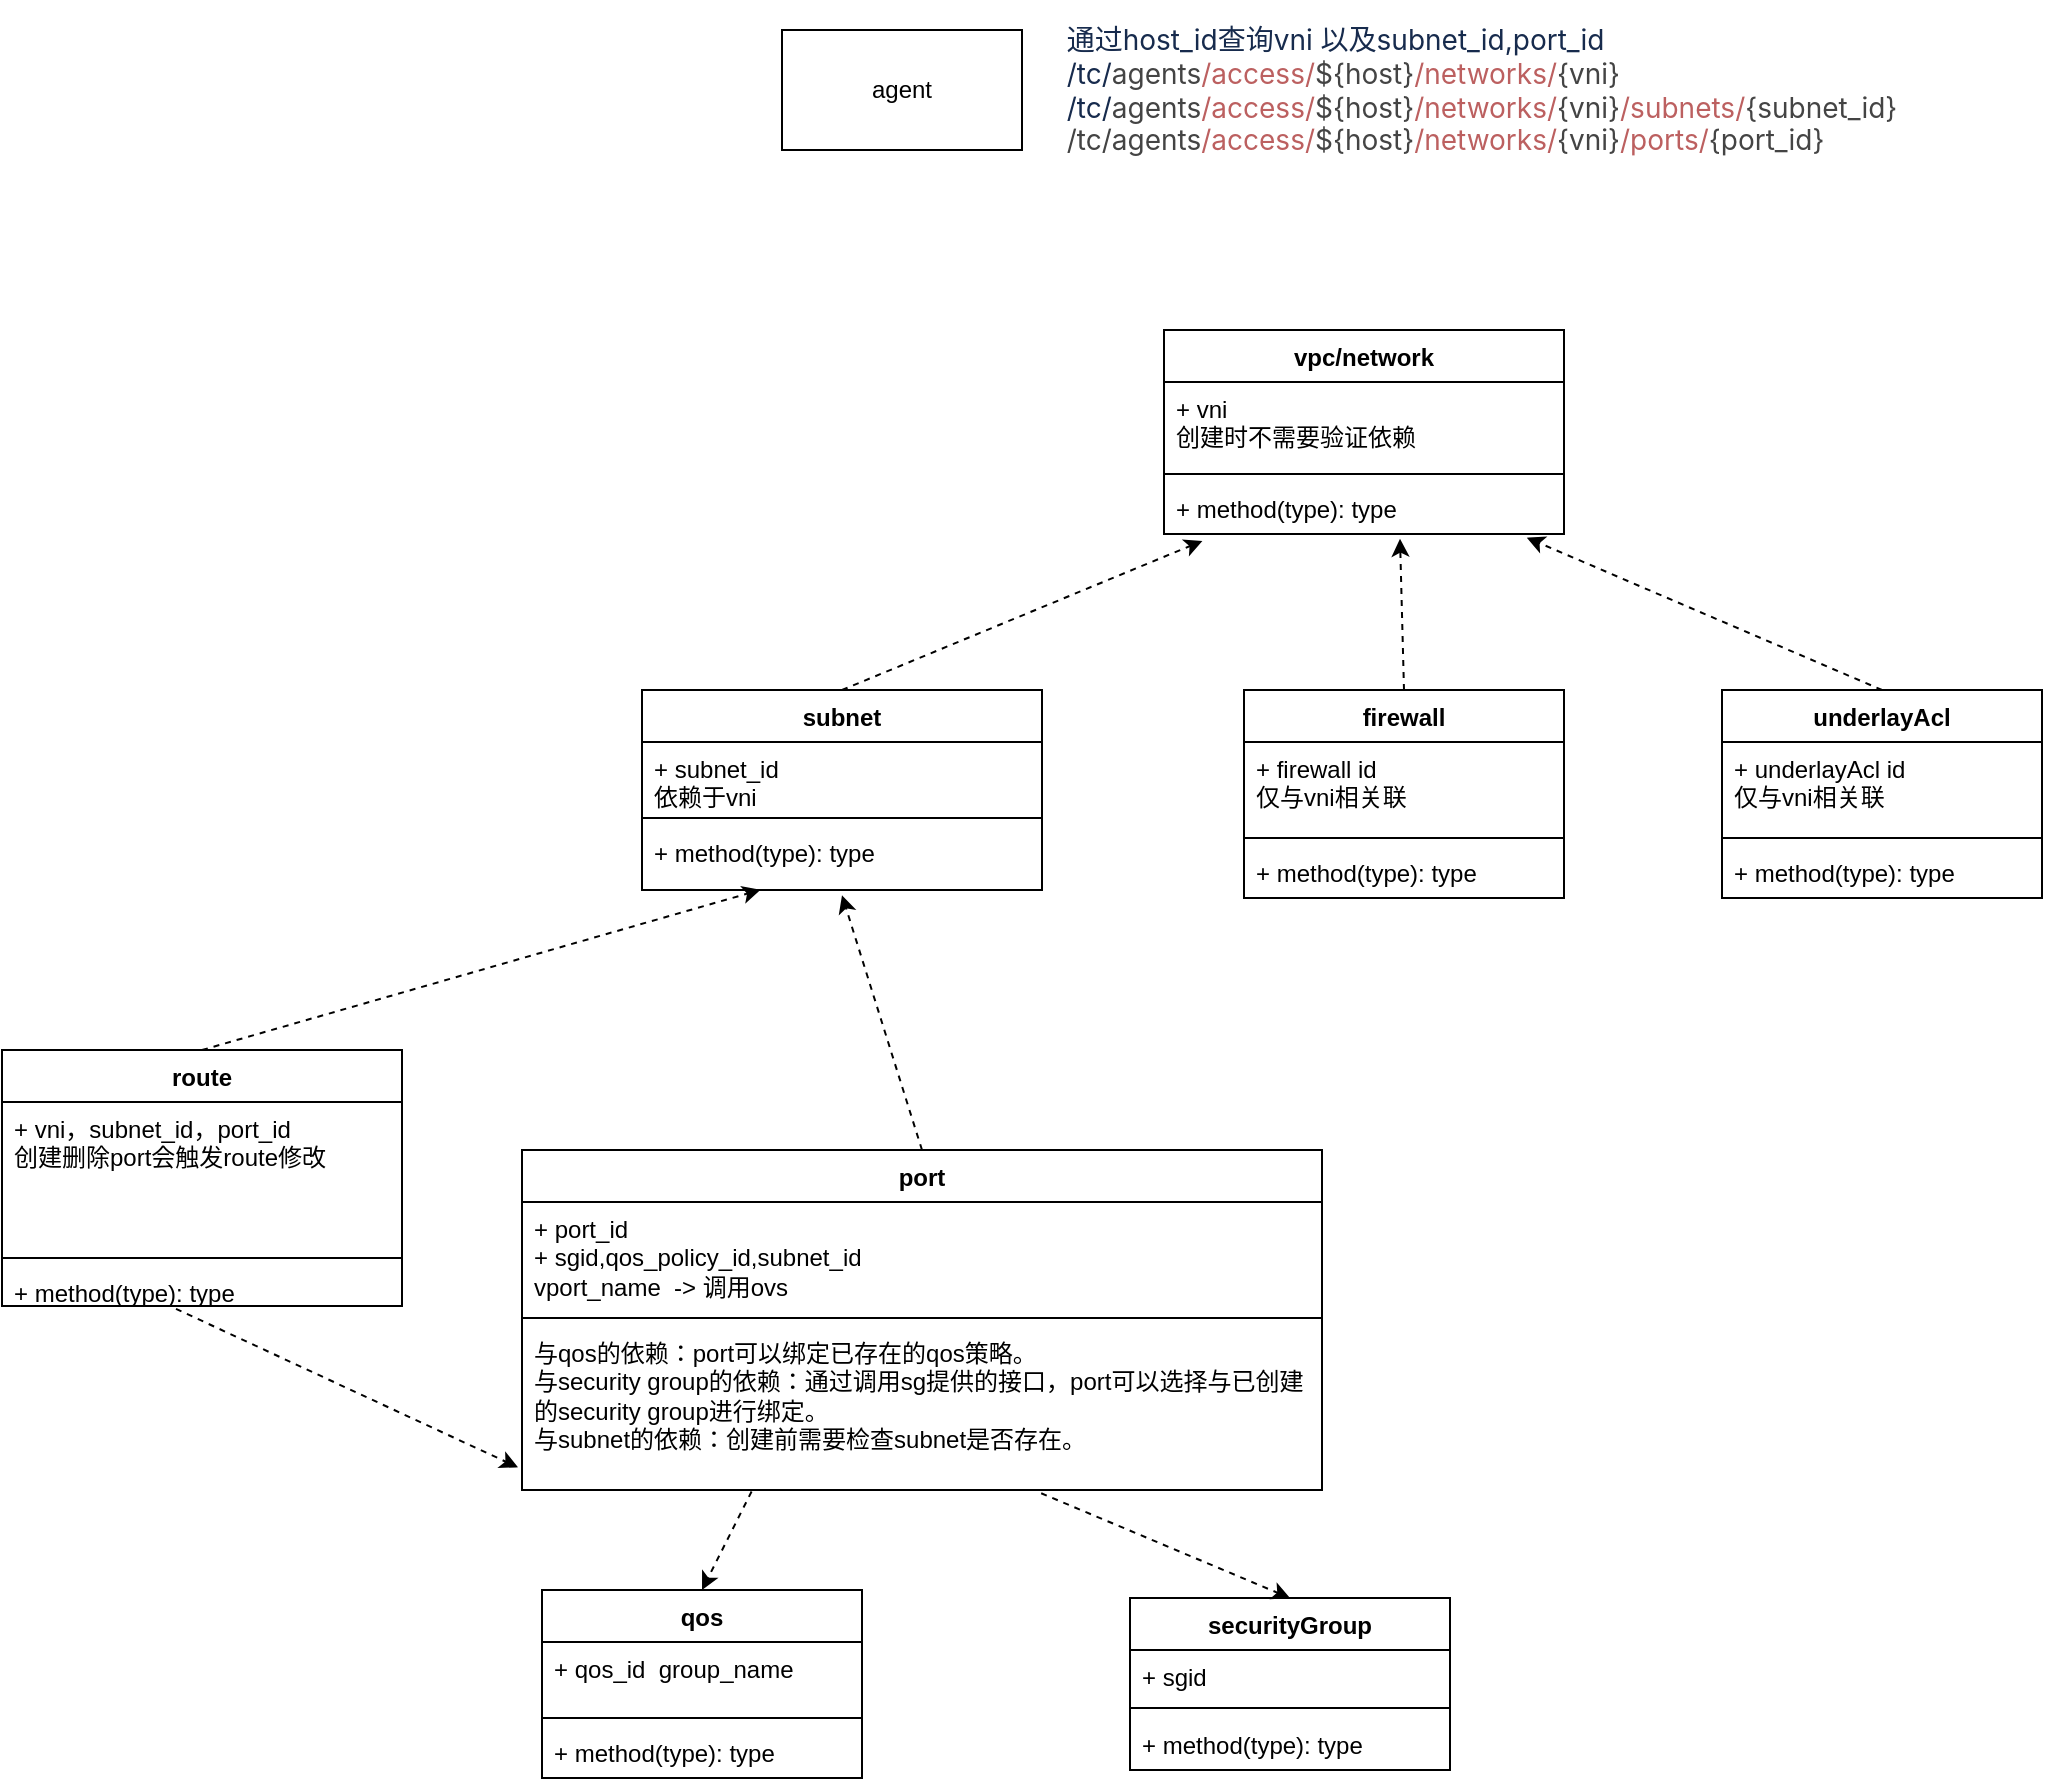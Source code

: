<mxfile version="22.1.16" type="github">
  <diagram name="第 1 页" id="Pc2Y3xLQnUcVP0rlBtkb">
    <mxGraphModel dx="1812" dy="564" grid="1" gridSize="10" guides="1" tooltips="1" connect="1" arrows="1" fold="1" page="1" pageScale="1" pageWidth="827" pageHeight="1169" math="0" shadow="0">
      <root>
        <mxCell id="0" />
        <mxCell id="1" parent="0" />
        <mxCell id="l93nlvmvGtReNhgtbC6s-1" value="agent" style="rounded=0;whiteSpace=wrap;html=1;" parent="1" vertex="1">
          <mxGeometry x="160" y="20" width="120" height="60" as="geometry" />
        </mxCell>
        <mxCell id="l93nlvmvGtReNhgtbC6s-2" value="&lt;p style=&quot;margin: 0px; padding: 0px; color: rgb(23, 43, 77); font-family: -apple-system, BlinkMacSystemFont, &amp;quot;Segoe UI&amp;quot;, Roboto, Oxygen, Ubuntu, &amp;quot;Fira Sans&amp;quot;, &amp;quot;Droid Sans&amp;quot;, &amp;quot;Helvetica Neue&amp;quot;, sans-serif; font-size: 14px; text-align: left; background-color: rgb(255, 255, 255);&quot;&gt;通过host_id查询vni 以及subnet_id,port_id&lt;/p&gt;&lt;p style=&quot;margin: 0px; padding: 0px; color: rgb(23, 43, 77); font-family: -apple-system, BlinkMacSystemFont, &amp;quot;Segoe UI&amp;quot;, Roboto, Oxygen, Ubuntu, &amp;quot;Fira Sans&amp;quot;, &amp;quot;Droid Sans&amp;quot;, &amp;quot;Helvetica Neue&amp;quot;, sans-serif; font-size: 14px; text-align: left; background-color: rgb(255, 255, 255);&quot;&gt;/tc/&lt;span style=&quot;color: rgb(68, 68, 68);&quot;&gt;agents&lt;/span&gt;&lt;span style=&quot;color: rgb(188, 96, 96);&quot; class=&quot;hljs-regexp&quot;&gt;/access/&lt;/span&gt;&lt;span style=&quot;color: rgb(68, 68, 68);&quot;&gt;${host}&lt;/span&gt;&lt;span style=&quot;color: rgb(188, 96, 96);&quot; class=&quot;hljs-regexp&quot;&gt;/networks/&lt;/span&gt;&lt;span style=&quot;color: rgb(68, 68, 68);&quot;&gt;{vni}&lt;/span&gt;&lt;/p&gt;&lt;p style=&quot;margin: 0px; padding: 0px; color: rgb(23, 43, 77); font-family: -apple-system, BlinkMacSystemFont, &amp;quot;Segoe UI&amp;quot;, Roboto, Oxygen, Ubuntu, &amp;quot;Fira Sans&amp;quot;, &amp;quot;Droid Sans&amp;quot;, &amp;quot;Helvetica Neue&amp;quot;, sans-serif; font-size: 14px; text-align: left; background-color: rgb(255, 255, 255);&quot;&gt;/tc/&lt;span style=&quot;border-color: var(--border-color); color: rgb(68, 68, 68);&quot;&gt;agents&lt;/span&gt;&lt;span style=&quot;border-color: var(--border-color); color: rgb(188, 96, 96);&quot; class=&quot;hljs-regexp&quot;&gt;/access/&lt;/span&gt;&lt;span style=&quot;border-color: var(--border-color); color: rgb(68, 68, 68);&quot;&gt;${host}&lt;/span&gt;&lt;span style=&quot;border-color: var(--border-color); color: rgb(188, 96, 96);&quot; class=&quot;hljs-regexp&quot;&gt;/networks/&lt;/span&gt;&lt;span style=&quot;border-color: var(--border-color); color: rgb(68, 68, 68);&quot;&gt;{vni}&lt;/span&gt;&lt;span style=&quot;border-color: var(--border-color); color: rgb(188, 96, 96);&quot; class=&quot;hljs-regexp&quot;&gt;/subnets/&lt;/span&gt;&lt;span style=&quot;border-color: var(--border-color); color: rgb(68, 68, 68);&quot;&gt;{subnet_id}&lt;/span&gt;&lt;span style=&quot;color: rgb(68, 68, 68);&quot;&gt;&lt;br&gt;&lt;/span&gt;&lt;/p&gt;&lt;p style=&quot;margin: 0px; padding: 0px; color: rgb(23, 43, 77); font-family: -apple-system, BlinkMacSystemFont, &amp;quot;Segoe UI&amp;quot;, Roboto, Oxygen, Ubuntu, &amp;quot;Fira Sans&amp;quot;, &amp;quot;Droid Sans&amp;quot;, &amp;quot;Helvetica Neue&amp;quot;, sans-serif; font-size: 14px; text-align: left; background-color: rgb(255, 255, 255);&quot;&gt;&lt;span style=&quot;border-color: var(--border-color); color: rgb(68, 68, 68);&quot;&gt;/tc/&lt;span style=&quot;border-color: var(--border-color);&quot;&gt;agents&lt;/span&gt;&lt;span style=&quot;border-color: var(--border-color); color: rgb(188, 96, 96);&quot; class=&quot;hljs-regexp&quot;&gt;/access/&lt;/span&gt;&lt;span style=&quot;border-color: var(--border-color);&quot;&gt;${host}&lt;/span&gt;&lt;span style=&quot;border-color: var(--border-color); color: rgb(188, 96, 96);&quot; class=&quot;hljs-regexp&quot;&gt;/networks/&lt;/span&gt;&lt;span style=&quot;border-color: var(--border-color);&quot;&gt;{vni}&lt;/span&gt;&lt;span style=&quot;border-color: var(--border-color); color: rgb(188, 96, 96);&quot; class=&quot;hljs-regexp&quot;&gt;/ports/&lt;/span&gt;&lt;span style=&quot;border-color: var(--border-color);&quot;&gt;{port_id}&lt;/span&gt;&lt;/span&gt;&lt;/p&gt;" style="text;html=1;strokeColor=none;fillColor=none;align=center;verticalAlign=middle;whiteSpace=wrap;rounded=0;" parent="1" vertex="1">
          <mxGeometry x="310" y="5" width="400" height="90" as="geometry" />
        </mxCell>
        <mxCell id="l93nlvmvGtReNhgtbC6s-5" value="" style="endArrow=classic;html=1;rounded=0;entryX=0.096;entryY=1.133;entryDx=0;entryDy=0;entryPerimeter=0;dashed=1;exitX=0.5;exitY=0;exitDx=0;exitDy=0;" parent="1" source="l93nlvmvGtReNhgtbC6s-17" target="l93nlvmvGtReNhgtbC6s-16" edge="1">
          <mxGeometry width="50" height="50" relative="1" as="geometry">
            <mxPoint x="111" y="330" as="sourcePoint" />
            <mxPoint x="193.68" y="270.24" as="targetPoint" />
          </mxGeometry>
        </mxCell>
        <mxCell id="l93nlvmvGtReNhgtbC6s-13" value="vpc/network" style="swimlane;fontStyle=1;align=center;verticalAlign=top;childLayout=stackLayout;horizontal=1;startSize=26;horizontalStack=0;resizeParent=1;resizeParentMax=0;resizeLast=0;collapsible=1;marginBottom=0;whiteSpace=wrap;html=1;" parent="1" vertex="1">
          <mxGeometry x="351" y="170" width="200" height="102" as="geometry" />
        </mxCell>
        <mxCell id="l93nlvmvGtReNhgtbC6s-14" value="+ vni&lt;br&gt;创建时不需要验证依赖" style="text;strokeColor=none;fillColor=none;align=left;verticalAlign=top;spacingLeft=4;spacingRight=4;overflow=hidden;rotatable=0;points=[[0,0.5],[1,0.5]];portConstraint=eastwest;whiteSpace=wrap;html=1;" parent="l93nlvmvGtReNhgtbC6s-13" vertex="1">
          <mxGeometry y="26" width="200" height="42" as="geometry" />
        </mxCell>
        <mxCell id="l93nlvmvGtReNhgtbC6s-15" value="" style="line;strokeWidth=1;fillColor=none;align=left;verticalAlign=middle;spacingTop=-1;spacingLeft=3;spacingRight=3;rotatable=0;labelPosition=right;points=[];portConstraint=eastwest;strokeColor=inherit;" parent="l93nlvmvGtReNhgtbC6s-13" vertex="1">
          <mxGeometry y="68" width="200" height="8" as="geometry" />
        </mxCell>
        <mxCell id="l93nlvmvGtReNhgtbC6s-16" value="+ method(type): type" style="text;strokeColor=none;fillColor=none;align=left;verticalAlign=top;spacingLeft=4;spacingRight=4;overflow=hidden;rotatable=0;points=[[0,0.5],[1,0.5]];portConstraint=eastwest;whiteSpace=wrap;html=1;" parent="l93nlvmvGtReNhgtbC6s-13" vertex="1">
          <mxGeometry y="76" width="200" height="26" as="geometry" />
        </mxCell>
        <mxCell id="l93nlvmvGtReNhgtbC6s-17" value="subnet" style="swimlane;fontStyle=1;align=center;verticalAlign=top;childLayout=stackLayout;horizontal=1;startSize=26;horizontalStack=0;resizeParent=1;resizeParentMax=0;resizeLast=0;collapsible=1;marginBottom=0;whiteSpace=wrap;html=1;" parent="1" vertex="1">
          <mxGeometry x="90" y="350" width="200" height="100" as="geometry" />
        </mxCell>
        <mxCell id="l93nlvmvGtReNhgtbC6s-18" value="+ subnet_id&lt;br&gt;依赖于vni" style="text;strokeColor=none;fillColor=none;align=left;verticalAlign=top;spacingLeft=4;spacingRight=4;overflow=hidden;rotatable=0;points=[[0,0.5],[1,0.5]];portConstraint=eastwest;whiteSpace=wrap;html=1;" parent="l93nlvmvGtReNhgtbC6s-17" vertex="1">
          <mxGeometry y="26" width="200" height="34" as="geometry" />
        </mxCell>
        <mxCell id="l93nlvmvGtReNhgtbC6s-19" value="" style="line;strokeWidth=1;fillColor=none;align=left;verticalAlign=middle;spacingTop=-1;spacingLeft=3;spacingRight=3;rotatable=0;labelPosition=right;points=[];portConstraint=eastwest;strokeColor=inherit;" parent="l93nlvmvGtReNhgtbC6s-17" vertex="1">
          <mxGeometry y="60" width="200" height="8" as="geometry" />
        </mxCell>
        <mxCell id="l93nlvmvGtReNhgtbC6s-20" value="+ method(type): type" style="text;strokeColor=none;fillColor=none;align=left;verticalAlign=top;spacingLeft=4;spacingRight=4;overflow=hidden;rotatable=0;points=[[0,0.5],[1,0.5]];portConstraint=eastwest;whiteSpace=wrap;html=1;" parent="l93nlvmvGtReNhgtbC6s-17" vertex="1">
          <mxGeometry y="68" width="200" height="32" as="geometry" />
        </mxCell>
        <mxCell id="l93nlvmvGtReNhgtbC6s-22" value="port" style="swimlane;fontStyle=1;align=center;verticalAlign=top;childLayout=stackLayout;horizontal=1;startSize=26;horizontalStack=0;resizeParent=1;resizeParentMax=0;resizeLast=0;collapsible=1;marginBottom=0;whiteSpace=wrap;html=1;" parent="1" vertex="1">
          <mxGeometry x="30" y="580" width="400" height="170" as="geometry" />
        </mxCell>
        <mxCell id="l93nlvmvGtReNhgtbC6s-23" value="+ port_id&lt;br&gt;+ sgid,qos_policy_id,subnet_id&lt;br&gt;vport_name&amp;nbsp; -&amp;gt; 调用ovs" style="text;strokeColor=none;fillColor=none;align=left;verticalAlign=top;spacingLeft=4;spacingRight=4;overflow=hidden;rotatable=0;points=[[0,0.5],[1,0.5]];portConstraint=eastwest;whiteSpace=wrap;html=1;" parent="l93nlvmvGtReNhgtbC6s-22" vertex="1">
          <mxGeometry y="26" width="400" height="54" as="geometry" />
        </mxCell>
        <mxCell id="l93nlvmvGtReNhgtbC6s-24" value="" style="line;strokeWidth=1;fillColor=none;align=left;verticalAlign=middle;spacingTop=-1;spacingLeft=3;spacingRight=3;rotatable=0;labelPosition=right;points=[];portConstraint=eastwest;strokeColor=inherit;" parent="l93nlvmvGtReNhgtbC6s-22" vertex="1">
          <mxGeometry y="80" width="400" height="8" as="geometry" />
        </mxCell>
        <mxCell id="l93nlvmvGtReNhgtbC6s-25" value="与qos的依赖：port可以绑定已存在的qos策略。&lt;br&gt;与security group的依赖：通过调用sg提供的接口，port可以选择与已创建的security group进行绑定。&lt;br&gt;与subnet的依赖：创建前需要检查subnet是否存在。" style="text;strokeColor=none;fillColor=none;align=left;verticalAlign=top;spacingLeft=4;spacingRight=4;overflow=hidden;rotatable=0;points=[[0,0.5],[1,0.5]];portConstraint=eastwest;whiteSpace=wrap;html=1;" parent="l93nlvmvGtReNhgtbC6s-22" vertex="1">
          <mxGeometry y="88" width="400" height="82" as="geometry" />
        </mxCell>
        <mxCell id="l93nlvmvGtReNhgtbC6s-26" value="" style="endArrow=classic;html=1;rounded=0;dashed=1;exitX=0.5;exitY=0;exitDx=0;exitDy=0;entryX=0.5;entryY=1.081;entryDx=0;entryDy=0;entryPerimeter=0;" parent="1" source="l93nlvmvGtReNhgtbC6s-22" edge="1" target="l93nlvmvGtReNhgtbC6s-20">
          <mxGeometry width="50" height="50" relative="1" as="geometry">
            <mxPoint x="121" y="340" as="sourcePoint" />
            <mxPoint x="255" y="420" as="targetPoint" />
          </mxGeometry>
        </mxCell>
        <mxCell id="l93nlvmvGtReNhgtbC6s-27" value="qos" style="swimlane;fontStyle=1;align=center;verticalAlign=top;childLayout=stackLayout;horizontal=1;startSize=26;horizontalStack=0;resizeParent=1;resizeParentMax=0;resizeLast=0;collapsible=1;marginBottom=0;whiteSpace=wrap;html=1;" parent="1" vertex="1">
          <mxGeometry x="40" y="800" width="160" height="94" as="geometry" />
        </mxCell>
        <mxCell id="l93nlvmvGtReNhgtbC6s-28" value="+ qos_id&amp;nbsp; group_name" style="text;strokeColor=none;fillColor=none;align=left;verticalAlign=top;spacingLeft=4;spacingRight=4;overflow=hidden;rotatable=0;points=[[0,0.5],[1,0.5]];portConstraint=eastwest;whiteSpace=wrap;html=1;" parent="l93nlvmvGtReNhgtbC6s-27" vertex="1">
          <mxGeometry y="26" width="160" height="34" as="geometry" />
        </mxCell>
        <mxCell id="l93nlvmvGtReNhgtbC6s-29" value="" style="line;strokeWidth=1;fillColor=none;align=left;verticalAlign=middle;spacingTop=-1;spacingLeft=3;spacingRight=3;rotatable=0;labelPosition=right;points=[];portConstraint=eastwest;strokeColor=inherit;" parent="l93nlvmvGtReNhgtbC6s-27" vertex="1">
          <mxGeometry y="60" width="160" height="8" as="geometry" />
        </mxCell>
        <mxCell id="l93nlvmvGtReNhgtbC6s-30" value="+ method(type): type" style="text;strokeColor=none;fillColor=none;align=left;verticalAlign=top;spacingLeft=4;spacingRight=4;overflow=hidden;rotatable=0;points=[[0,0.5],[1,0.5]];portConstraint=eastwest;whiteSpace=wrap;html=1;" parent="l93nlvmvGtReNhgtbC6s-27" vertex="1">
          <mxGeometry y="68" width="160" height="26" as="geometry" />
        </mxCell>
        <mxCell id="l93nlvmvGtReNhgtbC6s-32" value="securityGroup" style="swimlane;fontStyle=1;align=center;verticalAlign=top;childLayout=stackLayout;horizontal=1;startSize=26;horizontalStack=0;resizeParent=1;resizeParentMax=0;resizeLast=0;collapsible=1;marginBottom=0;whiteSpace=wrap;html=1;" parent="1" vertex="1">
          <mxGeometry x="334" y="804" width="160" height="86" as="geometry" />
        </mxCell>
        <mxCell id="l93nlvmvGtReNhgtbC6s-33" value="+ sgid" style="text;strokeColor=none;fillColor=none;align=left;verticalAlign=top;spacingLeft=4;spacingRight=4;overflow=hidden;rotatable=0;points=[[0,0.5],[1,0.5]];portConstraint=eastwest;whiteSpace=wrap;html=1;" parent="l93nlvmvGtReNhgtbC6s-32" vertex="1">
          <mxGeometry y="26" width="160" height="24" as="geometry" />
        </mxCell>
        <mxCell id="l93nlvmvGtReNhgtbC6s-34" value="" style="line;strokeWidth=1;fillColor=none;align=left;verticalAlign=middle;spacingTop=-1;spacingLeft=3;spacingRight=3;rotatable=0;labelPosition=right;points=[];portConstraint=eastwest;strokeColor=inherit;" parent="l93nlvmvGtReNhgtbC6s-32" vertex="1">
          <mxGeometry y="50" width="160" height="10" as="geometry" />
        </mxCell>
        <mxCell id="l93nlvmvGtReNhgtbC6s-35" value="+ method(type): type" style="text;strokeColor=none;fillColor=none;align=left;verticalAlign=top;spacingLeft=4;spacingRight=4;overflow=hidden;rotatable=0;points=[[0,0.5],[1,0.5]];portConstraint=eastwest;whiteSpace=wrap;html=1;" parent="l93nlvmvGtReNhgtbC6s-32" vertex="1">
          <mxGeometry y="60" width="160" height="26" as="geometry" />
        </mxCell>
        <mxCell id="l93nlvmvGtReNhgtbC6s-37" value="route" style="swimlane;fontStyle=1;align=center;verticalAlign=top;childLayout=stackLayout;horizontal=1;startSize=26;horizontalStack=0;resizeParent=1;resizeParentMax=0;resizeLast=0;collapsible=1;marginBottom=0;whiteSpace=wrap;html=1;" parent="1" vertex="1">
          <mxGeometry x="-230" y="530" width="200" height="128" as="geometry" />
        </mxCell>
        <mxCell id="l93nlvmvGtReNhgtbC6s-38" value="+ vni，subnet_id，port_id&lt;br&gt;创建删除port会触发route修改" style="text;strokeColor=none;fillColor=none;align=left;verticalAlign=top;spacingLeft=4;spacingRight=4;overflow=hidden;rotatable=0;points=[[0,0.5],[1,0.5]];portConstraint=eastwest;whiteSpace=wrap;html=1;" parent="l93nlvmvGtReNhgtbC6s-37" vertex="1">
          <mxGeometry y="26" width="200" height="74" as="geometry" />
        </mxCell>
        <mxCell id="l93nlvmvGtReNhgtbC6s-39" value="" style="line;strokeWidth=1;fillColor=none;align=left;verticalAlign=middle;spacingTop=-1;spacingLeft=3;spacingRight=3;rotatable=0;labelPosition=right;points=[];portConstraint=eastwest;strokeColor=inherit;" parent="l93nlvmvGtReNhgtbC6s-37" vertex="1">
          <mxGeometry y="100" width="200" height="8" as="geometry" />
        </mxCell>
        <mxCell id="l93nlvmvGtReNhgtbC6s-40" value="+ method(type): type" style="text;strokeColor=none;fillColor=none;align=left;verticalAlign=top;spacingLeft=4;spacingRight=4;overflow=hidden;rotatable=0;points=[[0,0.5],[1,0.5]];portConstraint=eastwest;whiteSpace=wrap;html=1;" parent="l93nlvmvGtReNhgtbC6s-37" vertex="1">
          <mxGeometry y="108" width="200" height="20" as="geometry" />
        </mxCell>
        <mxCell id="l93nlvmvGtReNhgtbC6s-41" value="" style="endArrow=classic;html=1;rounded=0;dashed=1;exitX=0.5;exitY=0;exitDx=0;exitDy=0;entryX=0.296;entryY=0.998;entryDx=0;entryDy=0;entryPerimeter=0;" parent="1" source="l93nlvmvGtReNhgtbC6s-37" target="l93nlvmvGtReNhgtbC6s-20" edge="1">
          <mxGeometry width="50" height="50" relative="1" as="geometry">
            <mxPoint x="321" y="642" as="sourcePoint" />
            <mxPoint x="357" y="449" as="targetPoint" />
          </mxGeometry>
        </mxCell>
        <mxCell id="l93nlvmvGtReNhgtbC6s-42" value="" style="endArrow=classic;html=1;rounded=0;dashed=1;exitX=0.435;exitY=1.071;exitDx=0;exitDy=0;exitPerimeter=0;entryX=-0.005;entryY=0.862;entryDx=0;entryDy=0;entryPerimeter=0;" parent="1" source="l93nlvmvGtReNhgtbC6s-40" target="l93nlvmvGtReNhgtbC6s-25" edge="1">
          <mxGeometry width="50" height="50" relative="1" as="geometry">
            <mxPoint x="-70.32" y="669.996" as="sourcePoint" />
            <mxPoint x="70" y="679.147" as="targetPoint" />
          </mxGeometry>
        </mxCell>
        <mxCell id="l93nlvmvGtReNhgtbC6s-43" value="firewall" style="swimlane;fontStyle=1;align=center;verticalAlign=top;childLayout=stackLayout;horizontal=1;startSize=26;horizontalStack=0;resizeParent=1;resizeParentMax=0;resizeLast=0;collapsible=1;marginBottom=0;whiteSpace=wrap;html=1;" parent="1" vertex="1">
          <mxGeometry x="391" y="350" width="160" height="104" as="geometry" />
        </mxCell>
        <mxCell id="l93nlvmvGtReNhgtbC6s-44" value="+ firewall id&lt;br&gt;仅与vni相关联" style="text;strokeColor=none;fillColor=none;align=left;verticalAlign=top;spacingLeft=4;spacingRight=4;overflow=hidden;rotatable=0;points=[[0,0.5],[1,0.5]];portConstraint=eastwest;whiteSpace=wrap;html=1;" parent="l93nlvmvGtReNhgtbC6s-43" vertex="1">
          <mxGeometry y="26" width="160" height="44" as="geometry" />
        </mxCell>
        <mxCell id="l93nlvmvGtReNhgtbC6s-45" value="" style="line;strokeWidth=1;fillColor=none;align=left;verticalAlign=middle;spacingTop=-1;spacingLeft=3;spacingRight=3;rotatable=0;labelPosition=right;points=[];portConstraint=eastwest;strokeColor=inherit;" parent="l93nlvmvGtReNhgtbC6s-43" vertex="1">
          <mxGeometry y="70" width="160" height="8" as="geometry" />
        </mxCell>
        <mxCell id="l93nlvmvGtReNhgtbC6s-46" value="+ method(type): type" style="text;strokeColor=none;fillColor=none;align=left;verticalAlign=top;spacingLeft=4;spacingRight=4;overflow=hidden;rotatable=0;points=[[0,0.5],[1,0.5]];portConstraint=eastwest;whiteSpace=wrap;html=1;" parent="l93nlvmvGtReNhgtbC6s-43" vertex="1">
          <mxGeometry y="78" width="160" height="26" as="geometry" />
        </mxCell>
        <mxCell id="l93nlvmvGtReNhgtbC6s-47" value="" style="endArrow=classic;html=1;rounded=0;entryX=0.59;entryY=1.09;entryDx=0;entryDy=0;dashed=1;exitX=0.5;exitY=0;exitDx=0;exitDy=0;entryPerimeter=0;" parent="1" source="l93nlvmvGtReNhgtbC6s-43" target="l93nlvmvGtReNhgtbC6s-16" edge="1">
          <mxGeometry width="50" height="50" relative="1" as="geometry">
            <mxPoint x="381" y="340" as="sourcePoint" />
            <mxPoint x="333" y="300" as="targetPoint" />
          </mxGeometry>
        </mxCell>
        <mxCell id="l93nlvmvGtReNhgtbC6s-48" value="underlayAcl&lt;br&gt;" style="swimlane;fontStyle=1;align=center;verticalAlign=top;childLayout=stackLayout;horizontal=1;startSize=26;horizontalStack=0;resizeParent=1;resizeParentMax=0;resizeLast=0;collapsible=1;marginBottom=0;whiteSpace=wrap;html=1;" parent="1" vertex="1">
          <mxGeometry x="630" y="350" width="160" height="104" as="geometry" />
        </mxCell>
        <mxCell id="l93nlvmvGtReNhgtbC6s-49" value="+ underlayAcl id&lt;br&gt;仅与vni相关联" style="text;strokeColor=none;fillColor=none;align=left;verticalAlign=top;spacingLeft=4;spacingRight=4;overflow=hidden;rotatable=0;points=[[0,0.5],[1,0.5]];portConstraint=eastwest;whiteSpace=wrap;html=1;" parent="l93nlvmvGtReNhgtbC6s-48" vertex="1">
          <mxGeometry y="26" width="160" height="44" as="geometry" />
        </mxCell>
        <mxCell id="l93nlvmvGtReNhgtbC6s-50" value="" style="line;strokeWidth=1;fillColor=none;align=left;verticalAlign=middle;spacingTop=-1;spacingLeft=3;spacingRight=3;rotatable=0;labelPosition=right;points=[];portConstraint=eastwest;strokeColor=inherit;" parent="l93nlvmvGtReNhgtbC6s-48" vertex="1">
          <mxGeometry y="70" width="160" height="8" as="geometry" />
        </mxCell>
        <mxCell id="l93nlvmvGtReNhgtbC6s-51" value="+ method(type): type" style="text;strokeColor=none;fillColor=none;align=left;verticalAlign=top;spacingLeft=4;spacingRight=4;overflow=hidden;rotatable=0;points=[[0,0.5],[1,0.5]];portConstraint=eastwest;whiteSpace=wrap;html=1;" parent="l93nlvmvGtReNhgtbC6s-48" vertex="1">
          <mxGeometry y="78" width="160" height="26" as="geometry" />
        </mxCell>
        <mxCell id="l93nlvmvGtReNhgtbC6s-52" value="" style="endArrow=classic;html=1;rounded=0;entryX=0.907;entryY=1.071;entryDx=0;entryDy=0;dashed=1;exitX=0.5;exitY=0;exitDx=0;exitDy=0;entryPerimeter=0;" parent="1" target="l93nlvmvGtReNhgtbC6s-16" edge="1" source="l93nlvmvGtReNhgtbC6s-48">
          <mxGeometry width="50" height="50" relative="1" as="geometry">
            <mxPoint x="721" y="380" as="sourcePoint" />
            <mxPoint x="365" y="283" as="targetPoint" />
          </mxGeometry>
        </mxCell>
        <mxCell id="l93nlvmvGtReNhgtbC6s-36" value="" style="endArrow=classic;html=1;rounded=0;dashed=1;exitX=0.649;exitY=1.02;exitDx=0;exitDy=0;entryX=0.5;entryY=0;entryDx=0;entryDy=0;exitPerimeter=0;" parent="1" source="l93nlvmvGtReNhgtbC6s-25" target="l93nlvmvGtReNhgtbC6s-32" edge="1">
          <mxGeometry width="50" height="50" relative="1" as="geometry">
            <mxPoint x="391" y="420" as="sourcePoint" />
            <mxPoint x="291" y="470" as="targetPoint" />
            <Array as="points" />
          </mxGeometry>
        </mxCell>
        <mxCell id="dFot2MCFUsPjb1elVUBk-2" value="" style="endArrow=classic;html=1;rounded=0;dashed=1;exitX=0.287;exitY=1.009;exitDx=0;exitDy=0;entryX=0.5;entryY=0;entryDx=0;entryDy=0;exitPerimeter=0;" edge="1" parent="1" source="l93nlvmvGtReNhgtbC6s-25" target="l93nlvmvGtReNhgtbC6s-27">
          <mxGeometry width="50" height="50" relative="1" as="geometry">
            <mxPoint x="230" y="750" as="sourcePoint" />
            <mxPoint x="310" y="807" as="targetPoint" />
            <Array as="points" />
          </mxGeometry>
        </mxCell>
      </root>
    </mxGraphModel>
  </diagram>
</mxfile>
